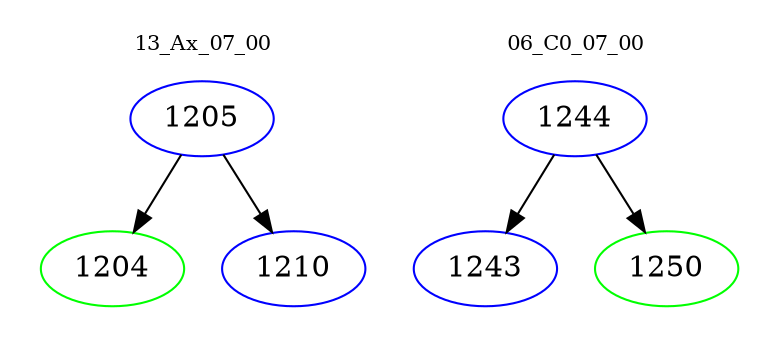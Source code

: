 digraph{
subgraph cluster_0 {
color = white
label = "13_Ax_07_00";
fontsize=10;
T0_1205 [label="1205", color="blue"]
T0_1205 -> T0_1204 [color="black"]
T0_1204 [label="1204", color="green"]
T0_1205 -> T0_1210 [color="black"]
T0_1210 [label="1210", color="blue"]
}
subgraph cluster_1 {
color = white
label = "06_C0_07_00";
fontsize=10;
T1_1244 [label="1244", color="blue"]
T1_1244 -> T1_1243 [color="black"]
T1_1243 [label="1243", color="blue"]
T1_1244 -> T1_1250 [color="black"]
T1_1250 [label="1250", color="green"]
}
}
